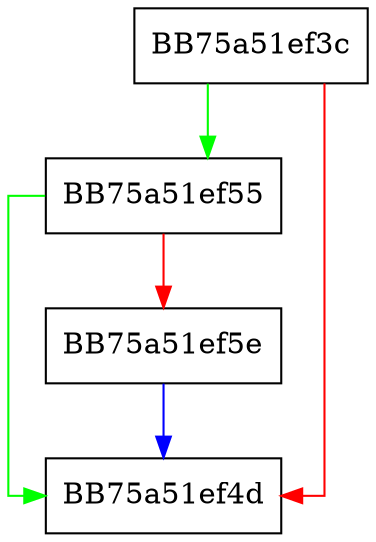 digraph FolderHasSubstream {
  node [shape="box"];
  graph [splines=ortho];
  BB75a51ef3c -> BB75a51ef55 [color="green"];
  BB75a51ef3c -> BB75a51ef4d [color="red"];
  BB75a51ef55 -> BB75a51ef4d [color="green"];
  BB75a51ef55 -> BB75a51ef5e [color="red"];
  BB75a51ef5e -> BB75a51ef4d [color="blue"];
}